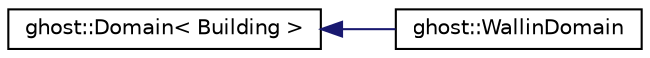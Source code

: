 digraph "Graphical Class Hierarchy"
{
  edge [fontname="Helvetica",fontsize="10",labelfontname="Helvetica",labelfontsize="10"];
  node [fontname="Helvetica",fontsize="10",shape=record];
  rankdir="LR";
  Node1 [label="ghost::Domain\< Building \>",height=0.2,width=0.4,color="black", fillcolor="white", style="filled",URL="$classghost_1_1Domain.html"];
  Node1 -> Node2 [dir="back",color="midnightblue",fontsize="10",style="solid",fontname="Helvetica"];
  Node2 [label="ghost::WallinDomain",height=0.2,width=0.4,color="black", fillcolor="white", style="filled",URL="$classghost_1_1WallinDomain.html"];
}
